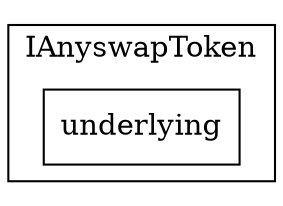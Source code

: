 strict digraph {
rankdir="LR"
node [shape=box]
subgraph cluster_7_IAnyswapToken {
label = "IAnyswapToken"
"7_underlying" [label="underlying"]
}subgraph cluster_solidity {
label = "[Solidity]"
}
}